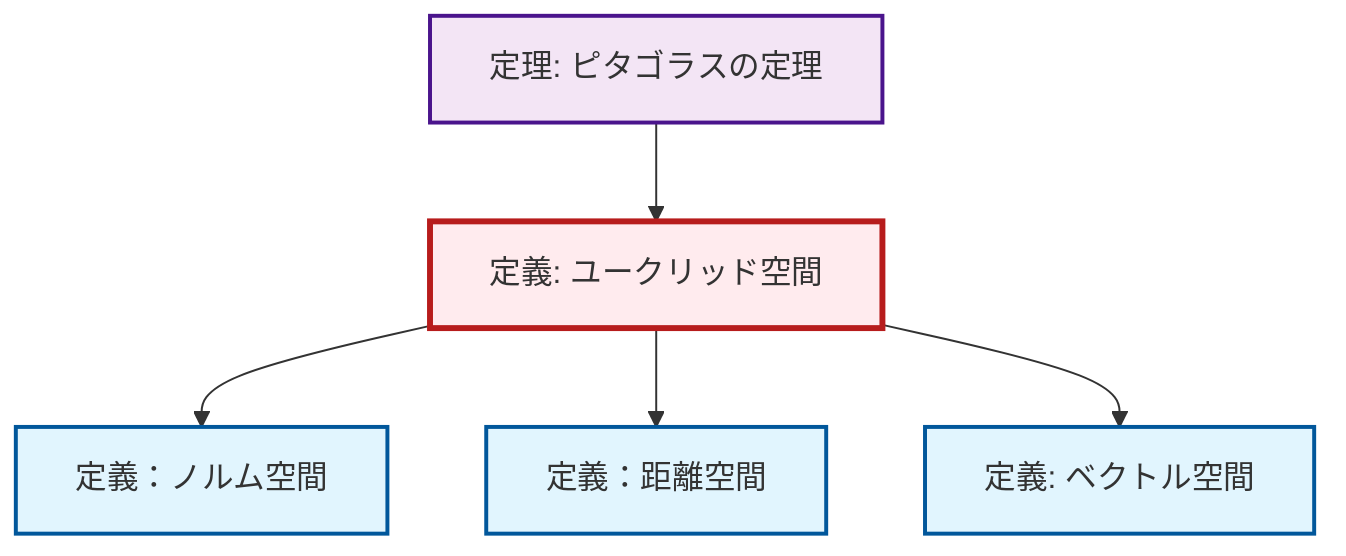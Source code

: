 graph TD
    classDef definition fill:#e1f5fe,stroke:#01579b,stroke-width:2px
    classDef theorem fill:#f3e5f5,stroke:#4a148c,stroke-width:2px
    classDef axiom fill:#fff3e0,stroke:#e65100,stroke-width:2px
    classDef example fill:#e8f5e9,stroke:#1b5e20,stroke-width:2px
    classDef current fill:#ffebee,stroke:#b71c1c,stroke-width:3px
    def-vector-space["定義: ベクトル空間"]:::definition
    def-metric-space["定義：距離空間"]:::definition
    thm-pythagorean["定理: ピタゴラスの定理"]:::theorem
    def-euclidean-space["定義: ユークリッド空間"]:::definition
    def-normed-vector-space["定義：ノルム空間"]:::definition
    thm-pythagorean --> def-euclidean-space
    def-euclidean-space --> def-normed-vector-space
    def-euclidean-space --> def-metric-space
    def-euclidean-space --> def-vector-space
    class def-euclidean-space current